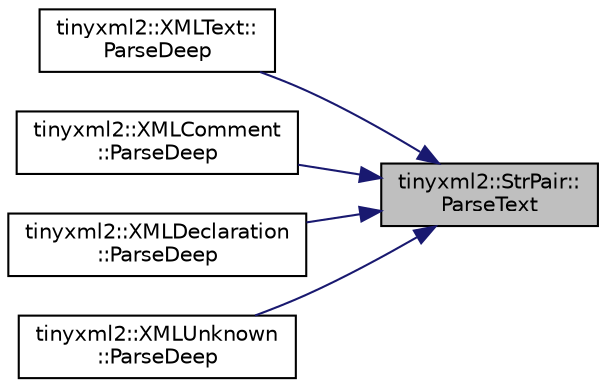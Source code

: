 digraph "tinyxml2::StrPair::ParseText"
{
 // LATEX_PDF_SIZE
  edge [fontname="Helvetica",fontsize="10",labelfontname="Helvetica",labelfontsize="10"];
  node [fontname="Helvetica",fontsize="10",shape=record];
  rankdir="RL";
  Node1 [label="tinyxml2::StrPair::\lParseText",height=0.2,width=0.4,color="black", fillcolor="grey75", style="filled", fontcolor="black",tooltip=" "];
  Node1 -> Node2 [dir="back",color="midnightblue",fontsize="10",style="solid",fontname="Helvetica"];
  Node2 [label="tinyxml2::XMLText::\lParseDeep",height=0.2,width=0.4,color="black", fillcolor="white", style="filled",URL="$classtinyxml2_1_1XMLText.html#af3b93344f1183482e1683f5922ac9c68",tooltip=" "];
  Node1 -> Node3 [dir="back",color="midnightblue",fontsize="10",style="solid",fontname="Helvetica"];
  Node3 [label="tinyxml2::XMLComment\l::ParseDeep",height=0.2,width=0.4,color="black", fillcolor="white", style="filled",URL="$classtinyxml2_1_1XMLComment.html#a3430281eed8d1023bafa9e633f44f509",tooltip=" "];
  Node1 -> Node4 [dir="back",color="midnightblue",fontsize="10",style="solid",fontname="Helvetica"];
  Node4 [label="tinyxml2::XMLDeclaration\l::ParseDeep",height=0.2,width=0.4,color="black", fillcolor="white", style="filled",URL="$classtinyxml2_1_1XMLDeclaration.html#a42a2a36f4d78dc745063b79c16538b9b",tooltip=" "];
  Node1 -> Node5 [dir="back",color="midnightblue",fontsize="10",style="solid",fontname="Helvetica"];
  Node5 [label="tinyxml2::XMLUnknown\l::ParseDeep",height=0.2,width=0.4,color="black", fillcolor="white", style="filled",URL="$classtinyxml2_1_1XMLUnknown.html#aefc332cc1e6e25736f364d1e5eeb31fe",tooltip=" "];
}

